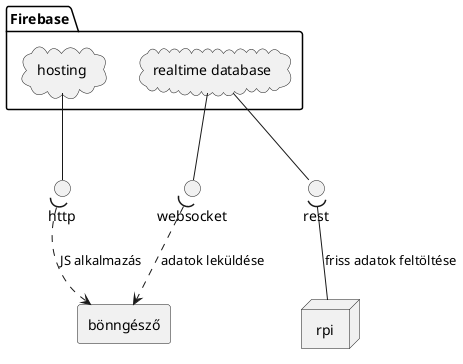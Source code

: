 @startuml

package Firebase as firebase {
    cloud hosting
    cloud "realtime database" as realtimeDb
}

interface websocket
interface rest
interface http

realtimeDb -down- websocket
realtimeDb -down- rest
hosting -down- http

agent bönngésző as browser

http ).down.> browser : JS alkalmazás

websocket ).down.> browser : adatok leküldése

node rpi

rpi -up-( rest : friss adatok feltöltése

@enduml
